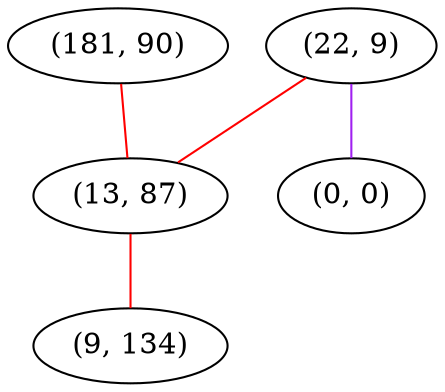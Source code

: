 graph "" {
"(181, 90)";
"(22, 9)";
"(13, 87)";
"(9, 134)";
"(0, 0)";
"(181, 90)" -- "(13, 87)"  [color=red, key=0, weight=1];
"(22, 9)" -- "(13, 87)"  [color=red, key=0, weight=1];
"(22, 9)" -- "(0, 0)"  [color=purple, key=0, weight=4];
"(13, 87)" -- "(9, 134)"  [color=red, key=0, weight=1];
}
